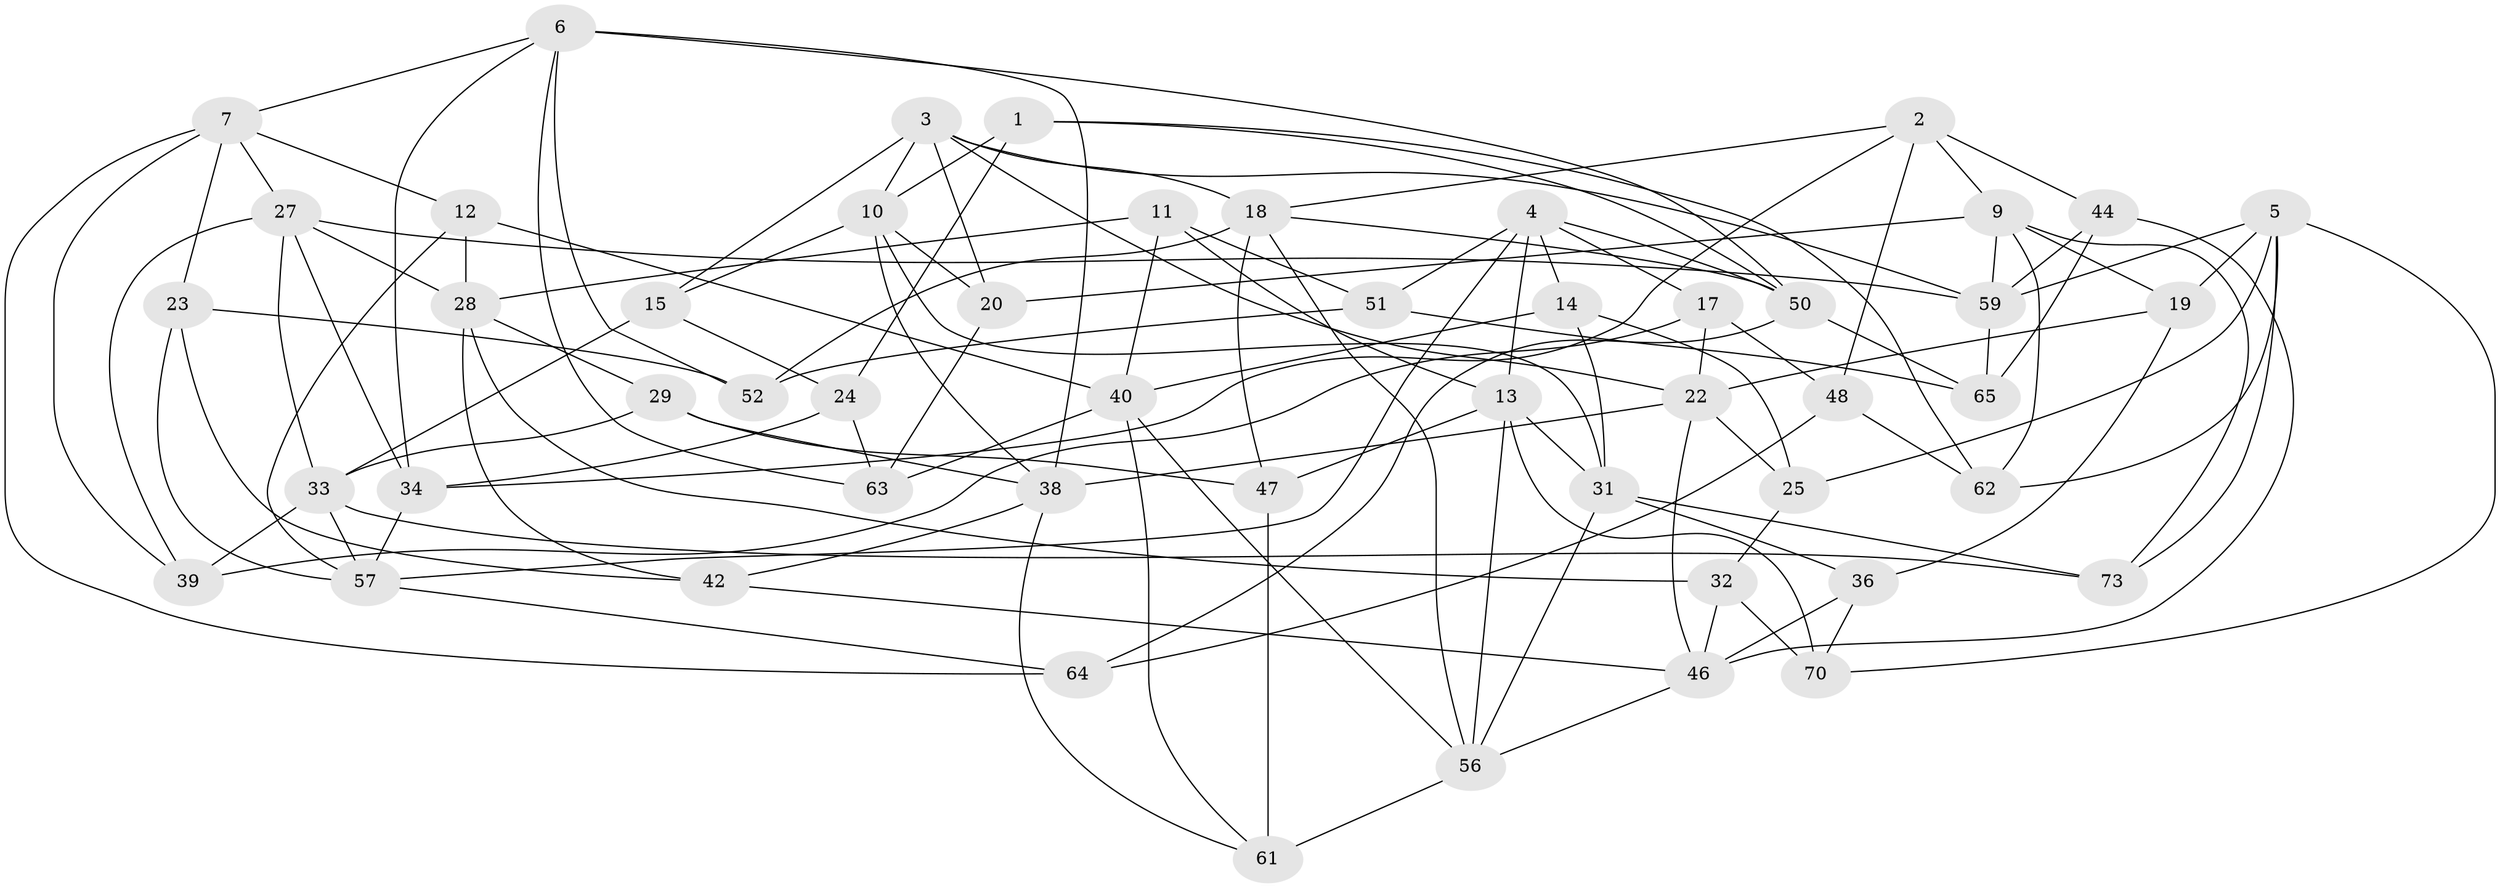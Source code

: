 // Generated by graph-tools (version 1.1) at 2025/24/03/03/25 07:24:23]
// undirected, 51 vertices, 124 edges
graph export_dot {
graph [start="1"]
  node [color=gray90,style=filled];
  1;
  2 [super="+21"];
  3 [super="+37"];
  4 [super="+43"];
  5 [super="+8"];
  6 [super="+16"];
  7 [super="+49"];
  9 [super="+55"];
  10 [super="+30"];
  11;
  12;
  13 [super="+26"];
  14;
  15;
  17;
  18 [super="+71"];
  19;
  20;
  22 [super="+67"];
  23;
  24;
  25;
  27 [super="+35"];
  28 [super="+53"];
  29;
  31 [super="+45"];
  32;
  33 [super="+72"];
  34 [super="+54"];
  36;
  38 [super="+58"];
  39;
  40 [super="+41"];
  42;
  44;
  46 [super="+74"];
  47;
  48;
  50 [super="+66"];
  51;
  52;
  56 [super="+68"];
  57 [super="+69"];
  59 [super="+60"];
  61;
  62;
  63;
  64;
  65;
  70;
  73;
  1 -- 62;
  1 -- 50;
  1 -- 24;
  1 -- 10;
  2 -- 44;
  2 -- 48;
  2 -- 18;
  2 -- 34 [weight=2];
  2 -- 9;
  3 -- 15;
  3 -- 20;
  3 -- 10;
  3 -- 22;
  3 -- 18;
  3 -- 59;
  4 -- 51;
  4 -- 17;
  4 -- 57;
  4 -- 13;
  4 -- 14;
  4 -- 50;
  5 -- 70;
  5 -- 19;
  5 -- 25;
  5 -- 73;
  5 -- 62;
  5 -- 59;
  6 -- 38;
  6 -- 63;
  6 -- 34;
  6 -- 50;
  6 -- 52;
  6 -- 7;
  7 -- 23;
  7 -- 64;
  7 -- 27;
  7 -- 12;
  7 -- 39;
  9 -- 20;
  9 -- 62;
  9 -- 19;
  9 -- 73;
  9 -- 59;
  10 -- 20;
  10 -- 38;
  10 -- 15;
  10 -- 31;
  11 -- 51;
  11 -- 40;
  11 -- 28;
  11 -- 13;
  12 -- 28;
  12 -- 57;
  12 -- 40;
  13 -- 56;
  13 -- 31;
  13 -- 70;
  13 -- 47;
  14 -- 25;
  14 -- 31;
  14 -- 40;
  15 -- 24;
  15 -- 33;
  17 -- 39;
  17 -- 48;
  17 -- 22;
  18 -- 47;
  18 -- 56;
  18 -- 52;
  18 -- 50;
  19 -- 36;
  19 -- 22;
  20 -- 63;
  22 -- 25;
  22 -- 46;
  22 -- 38;
  23 -- 42;
  23 -- 52;
  23 -- 57;
  24 -- 63;
  24 -- 34;
  25 -- 32;
  27 -- 28;
  27 -- 39;
  27 -- 33;
  27 -- 34;
  27 -- 59;
  28 -- 42;
  28 -- 32;
  28 -- 29;
  29 -- 38;
  29 -- 47;
  29 -- 33;
  31 -- 56;
  31 -- 73;
  31 -- 36;
  32 -- 70;
  32 -- 46;
  33 -- 39;
  33 -- 73;
  33 -- 57;
  34 -- 57;
  36 -- 70;
  36 -- 46;
  38 -- 42;
  38 -- 61;
  40 -- 61;
  40 -- 63;
  40 -- 56;
  42 -- 46;
  44 -- 65;
  44 -- 46;
  44 -- 59;
  46 -- 56;
  47 -- 61;
  48 -- 62;
  48 -- 64;
  50 -- 65;
  50 -- 64;
  51 -- 52;
  51 -- 65;
  56 -- 61;
  57 -- 64;
  59 -- 65;
}

